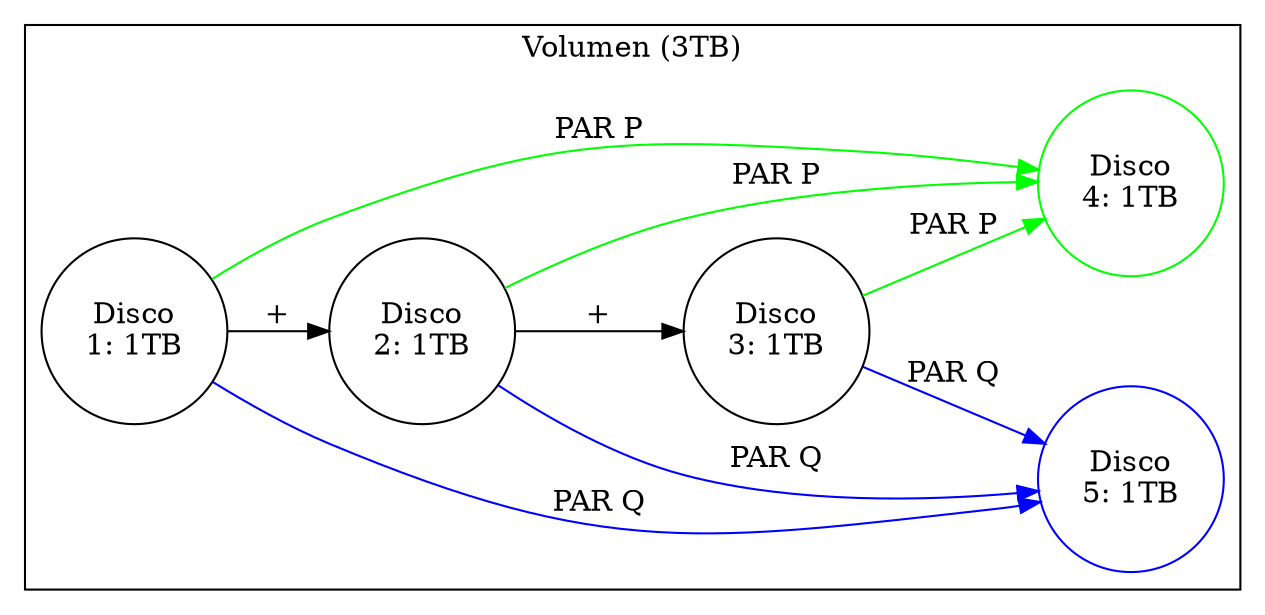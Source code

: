#+begin_src dot :exports results :file ltxpng/raid_6.png
digraph G {
        rankdir=LR;
	node [shape=circle];
        subgraph cluster0 {
                label = "Volumen (3TB)";
                1 [label = "Disco\n1: 1TB"];
                2 [label = "Disco\n2: 1TB"];
                3 [label = "Disco\n3: 1TB"];
                4 [label = "Disco\n4: 1TB", color="green"];
                5 [label = "Disco\n5: 1TB", color="blue"];
                1 -> 2 [label = "+"];
                2 -> 3 [label = "+"];
                1 -> 4 [color="green", label = "PAR P"];
                2 -> 4 [color="green", label = "PAR P"];
                3 -> 4 [color="green", label = "PAR P"];
                1 -> 5 [color="blue", label = "PAR Q"];
                2 -> 5 [color="blue", label = "PAR Q"];
                3 -> 5 [color="blue", label = "PAR Q"];
        }
}
#+end_src
